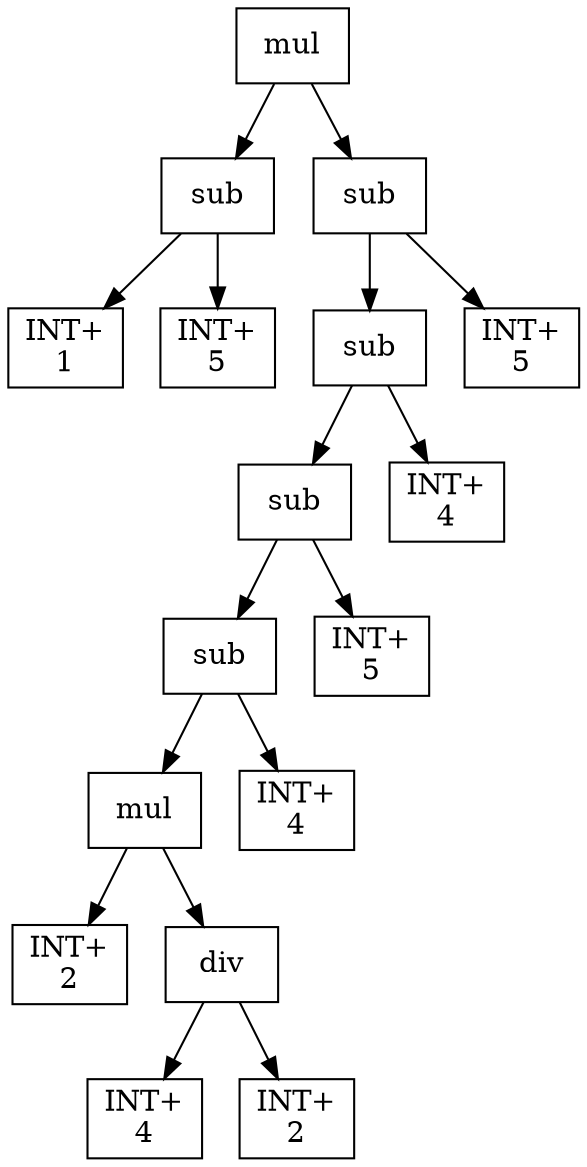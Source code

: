 digraph expr {
  node [shape=box];
  n1 [label="mul"];
  n2 [label="sub"];
  n3 [label="INT+\n1"];
  n4 [label="INT+\n5"];
  n2 -> n3;
  n2 -> n4;
  n5 [label="sub"];
  n6 [label="sub"];
  n7 [label="sub"];
  n8 [label="sub"];
  n9 [label="mul"];
  n10 [label="INT+\n2"];
  n11 [label="div"];
  n12 [label="INT+\n4"];
  n13 [label="INT+\n2"];
  n11 -> n12;
  n11 -> n13;
  n9 -> n10;
  n9 -> n11;
  n14 [label="INT+\n4"];
  n8 -> n9;
  n8 -> n14;
  n15 [label="INT+\n5"];
  n7 -> n8;
  n7 -> n15;
  n16 [label="INT+\n4"];
  n6 -> n7;
  n6 -> n16;
  n17 [label="INT+\n5"];
  n5 -> n6;
  n5 -> n17;
  n1 -> n2;
  n1 -> n5;
}